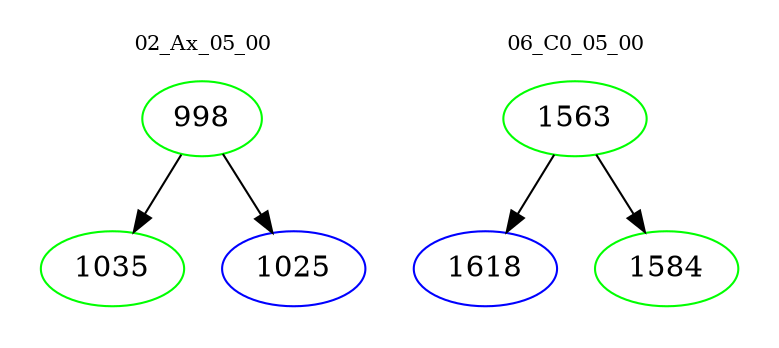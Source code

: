 digraph{
subgraph cluster_0 {
color = white
label = "02_Ax_05_00";
fontsize=10;
T0_998 [label="998", color="green"]
T0_998 -> T0_1035 [color="black"]
T0_1035 [label="1035", color="green"]
T0_998 -> T0_1025 [color="black"]
T0_1025 [label="1025", color="blue"]
}
subgraph cluster_1 {
color = white
label = "06_C0_05_00";
fontsize=10;
T1_1563 [label="1563", color="green"]
T1_1563 -> T1_1618 [color="black"]
T1_1618 [label="1618", color="blue"]
T1_1563 -> T1_1584 [color="black"]
T1_1584 [label="1584", color="green"]
}
}
